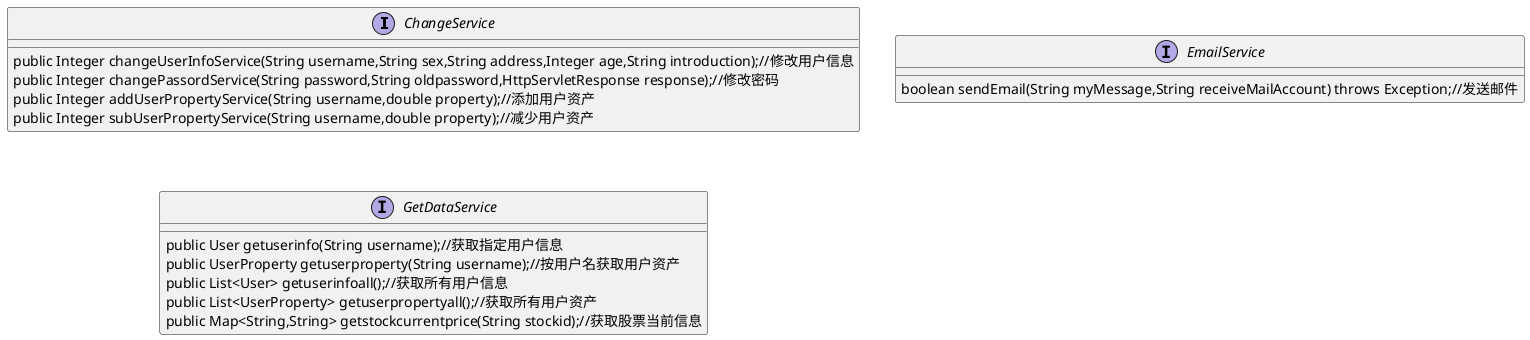 @startuml
interface ChangeService {
    public Integer changeUserInfoService(String username,String sex,String address,Integer age,String introduction);//修改用户信息
    public Integer changePassordService(String password,String oldpassword,HttpServletResponse response);//修改密码 
    public Integer addUserPropertyService(String username,double property);//添加用户资产
    public Integer subUserPropertyService(String username,double property);//减少用户资产
}

interface EmailService {
    boolean sendEmail(String myMessage,String receiveMailAccount) throws Exception;//发送邮件
}
interface GetDataService {
    public User getuserinfo(String username);//获取指定用户信息
    public UserProperty getuserproperty(String username);//按用户名获取用户资产
    public List<User> getuserinfoall();//获取所有用户信息
    public List<UserProperty> getuserpropertyall();//获取所有用户资产
    public Map<String,String> getstockcurrentprice(String stockid);//获取股票当前信息
}
@enduml